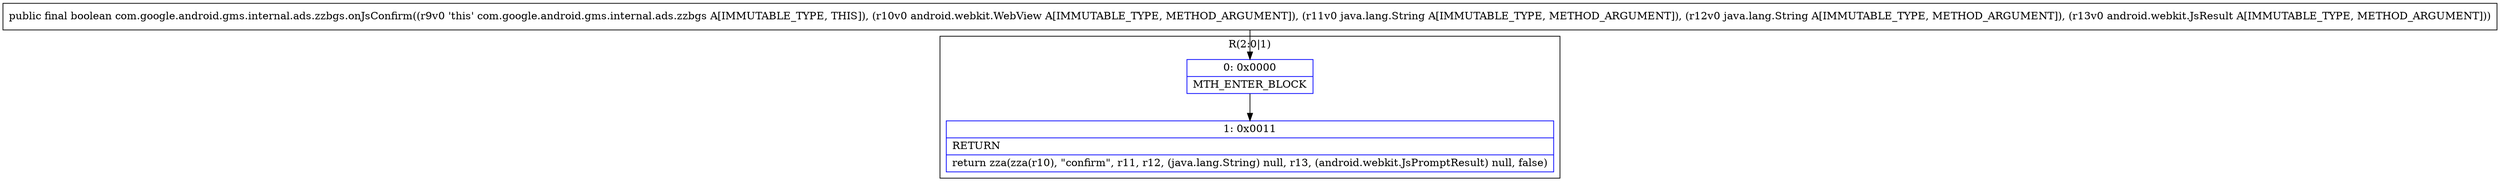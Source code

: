 digraph "CFG forcom.google.android.gms.internal.ads.zzbgs.onJsConfirm(Landroid\/webkit\/WebView;Ljava\/lang\/String;Ljava\/lang\/String;Landroid\/webkit\/JsResult;)Z" {
subgraph cluster_Region_808968939 {
label = "R(2:0|1)";
node [shape=record,color=blue];
Node_0 [shape=record,label="{0\:\ 0x0000|MTH_ENTER_BLOCK\l}"];
Node_1 [shape=record,label="{1\:\ 0x0011|RETURN\l|return zza(zza(r10), \"confirm\", r11, r12, (java.lang.String) null, r13, (android.webkit.JsPromptResult) null, false)\l}"];
}
MethodNode[shape=record,label="{public final boolean com.google.android.gms.internal.ads.zzbgs.onJsConfirm((r9v0 'this' com.google.android.gms.internal.ads.zzbgs A[IMMUTABLE_TYPE, THIS]), (r10v0 android.webkit.WebView A[IMMUTABLE_TYPE, METHOD_ARGUMENT]), (r11v0 java.lang.String A[IMMUTABLE_TYPE, METHOD_ARGUMENT]), (r12v0 java.lang.String A[IMMUTABLE_TYPE, METHOD_ARGUMENT]), (r13v0 android.webkit.JsResult A[IMMUTABLE_TYPE, METHOD_ARGUMENT])) }"];
MethodNode -> Node_0;
Node_0 -> Node_1;
}

